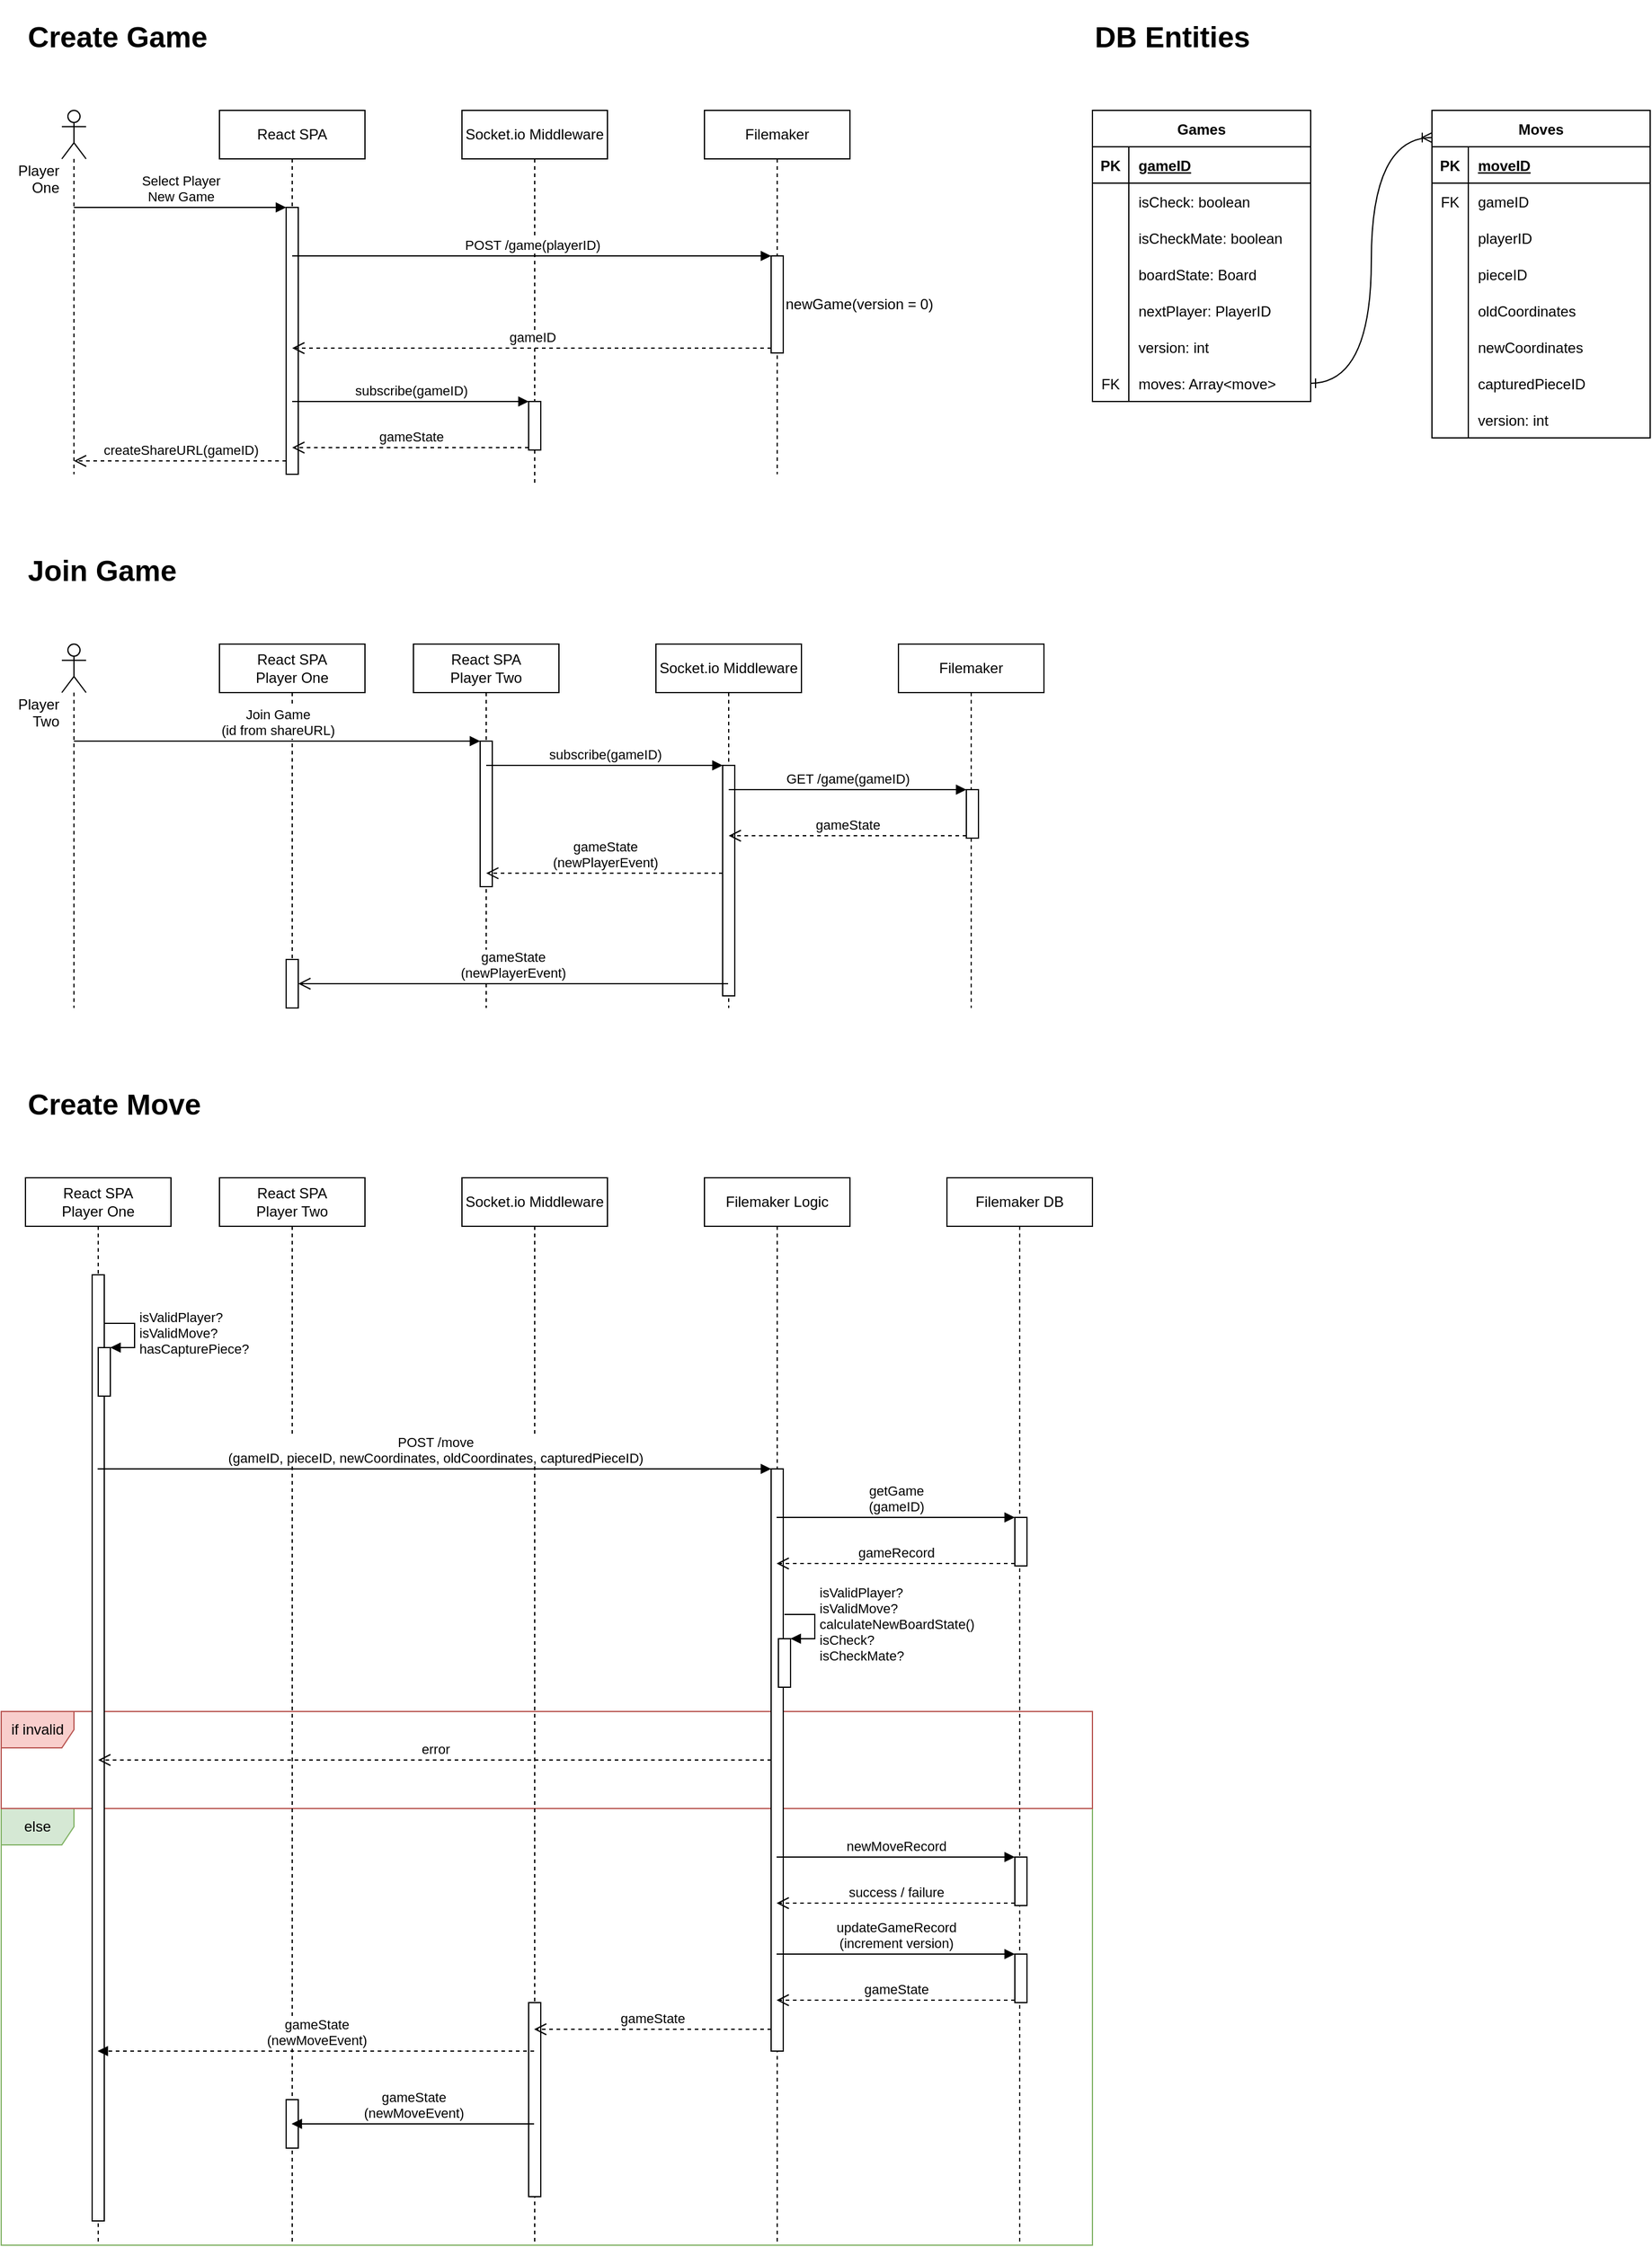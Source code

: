 <mxfile version="13.6.2" type="device"><diagram id="u68aAkzezp6ZDhjZ_FLp" name="Page-1"><mxGraphModel dx="1581" dy="1167" grid="1" gridSize="10" guides="1" tooltips="1" connect="1" arrows="1" fold="1" page="1" pageScale="1" pageWidth="3300" pageHeight="4681" math="0" shadow="0" extFonts="Permanent Marker^https://fonts.googleapis.com/css?family=Permanent+Marker"><root><mxCell id="0"/><mxCell id="1" parent="0"/><mxCell id="Ff6vBwxpSqZFem_qilDX-111" value="Games" style="shape=table;startSize=30;container=1;collapsible=1;childLayout=tableLayout;fixedRows=1;rowLines=0;fontStyle=1;align=center;resizeLast=1;fillColor=#ffffff;" vertex="1" parent="1"><mxGeometry x="960" y="120" width="180" height="240" as="geometry"/></mxCell><mxCell id="Ff6vBwxpSqZFem_qilDX-112" value="" style="shape=partialRectangle;collapsible=0;dropTarget=0;pointerEvents=0;fillColor=none;top=0;left=0;bottom=1;right=0;points=[[0,0.5],[1,0.5]];portConstraint=eastwest;" vertex="1" parent="Ff6vBwxpSqZFem_qilDX-111"><mxGeometry y="30" width="180" height="30" as="geometry"/></mxCell><mxCell id="Ff6vBwxpSqZFem_qilDX-113" value="PK" style="shape=partialRectangle;connectable=0;fillColor=none;top=0;left=0;bottom=0;right=0;fontStyle=1;overflow=hidden;" vertex="1" parent="Ff6vBwxpSqZFem_qilDX-112"><mxGeometry width="30" height="30" as="geometry"/></mxCell><mxCell id="Ff6vBwxpSqZFem_qilDX-114" value="gameID" style="shape=partialRectangle;connectable=0;fillColor=none;top=0;left=0;bottom=0;right=0;align=left;spacingLeft=6;fontStyle=5;overflow=hidden;" vertex="1" parent="Ff6vBwxpSqZFem_qilDX-112"><mxGeometry x="30" width="150" height="30" as="geometry"/></mxCell><mxCell id="Ff6vBwxpSqZFem_qilDX-115" value="" style="shape=partialRectangle;collapsible=0;dropTarget=0;pointerEvents=0;fillColor=none;top=0;left=0;bottom=0;right=0;points=[[0,0.5],[1,0.5]];portConstraint=eastwest;" vertex="1" parent="Ff6vBwxpSqZFem_qilDX-111"><mxGeometry y="60" width="180" height="30" as="geometry"/></mxCell><mxCell id="Ff6vBwxpSqZFem_qilDX-116" value="" style="shape=partialRectangle;connectable=0;fillColor=none;top=0;left=0;bottom=0;right=0;editable=1;overflow=hidden;" vertex="1" parent="Ff6vBwxpSqZFem_qilDX-115"><mxGeometry width="30" height="30" as="geometry"/></mxCell><mxCell id="Ff6vBwxpSqZFem_qilDX-117" value="isCheck: boolean" style="shape=partialRectangle;connectable=0;fillColor=none;top=0;left=0;bottom=0;right=0;align=left;spacingLeft=6;overflow=hidden;" vertex="1" parent="Ff6vBwxpSqZFem_qilDX-115"><mxGeometry x="30" width="150" height="30" as="geometry"/></mxCell><mxCell id="Ff6vBwxpSqZFem_qilDX-118" value="" style="shape=partialRectangle;collapsible=0;dropTarget=0;pointerEvents=0;fillColor=none;top=0;left=0;bottom=0;right=0;points=[[0,0.5],[1,0.5]];portConstraint=eastwest;" vertex="1" parent="Ff6vBwxpSqZFem_qilDX-111"><mxGeometry y="90" width="180" height="30" as="geometry"/></mxCell><mxCell id="Ff6vBwxpSqZFem_qilDX-119" value="" style="shape=partialRectangle;connectable=0;fillColor=none;top=0;left=0;bottom=0;right=0;editable=1;overflow=hidden;" vertex="1" parent="Ff6vBwxpSqZFem_qilDX-118"><mxGeometry width="30" height="30" as="geometry"/></mxCell><mxCell id="Ff6vBwxpSqZFem_qilDX-120" value="isCheckMate: boolean" style="shape=partialRectangle;connectable=0;fillColor=none;top=0;left=0;bottom=0;right=0;align=left;spacingLeft=6;overflow=hidden;" vertex="1" parent="Ff6vBwxpSqZFem_qilDX-118"><mxGeometry x="30" width="150" height="30" as="geometry"/></mxCell><mxCell id="Ff6vBwxpSqZFem_qilDX-121" value="" style="shape=partialRectangle;collapsible=0;dropTarget=0;pointerEvents=0;fillColor=none;top=0;left=0;bottom=0;right=0;points=[[0,0.5],[1,0.5]];portConstraint=eastwest;" vertex="1" parent="Ff6vBwxpSqZFem_qilDX-111"><mxGeometry y="120" width="180" height="30" as="geometry"/></mxCell><mxCell id="Ff6vBwxpSqZFem_qilDX-122" value="" style="shape=partialRectangle;connectable=0;fillColor=none;top=0;left=0;bottom=0;right=0;editable=1;overflow=hidden;" vertex="1" parent="Ff6vBwxpSqZFem_qilDX-121"><mxGeometry width="30" height="30" as="geometry"/></mxCell><mxCell id="Ff6vBwxpSqZFem_qilDX-123" value="boardState: Board" style="shape=partialRectangle;connectable=0;fillColor=none;top=0;left=0;bottom=0;right=0;align=left;spacingLeft=6;overflow=hidden;" vertex="1" parent="Ff6vBwxpSqZFem_qilDX-121"><mxGeometry x="30" width="150" height="30" as="geometry"/></mxCell><mxCell id="Ff6vBwxpSqZFem_qilDX-125" value="" style="shape=partialRectangle;collapsible=0;dropTarget=0;pointerEvents=0;fillColor=none;top=0;left=0;bottom=0;right=0;points=[[0,0.5],[1,0.5]];portConstraint=eastwest;" vertex="1" parent="Ff6vBwxpSqZFem_qilDX-111"><mxGeometry y="150" width="180" height="30" as="geometry"/></mxCell><mxCell id="Ff6vBwxpSqZFem_qilDX-126" value="" style="shape=partialRectangle;connectable=0;fillColor=none;top=0;left=0;bottom=0;right=0;editable=1;overflow=hidden;" vertex="1" parent="Ff6vBwxpSqZFem_qilDX-125"><mxGeometry width="30" height="30" as="geometry"/></mxCell><mxCell id="Ff6vBwxpSqZFem_qilDX-127" value="nextPlayer: PlayerID" style="shape=partialRectangle;connectable=0;fillColor=none;top=0;left=0;bottom=0;right=0;align=left;spacingLeft=6;overflow=hidden;" vertex="1" parent="Ff6vBwxpSqZFem_qilDX-125"><mxGeometry x="30" width="150" height="30" as="geometry"/></mxCell><mxCell id="Ff6vBwxpSqZFem_qilDX-128" value="" style="shape=partialRectangle;collapsible=0;dropTarget=0;pointerEvents=0;fillColor=none;top=0;left=0;bottom=0;right=0;points=[[0,0.5],[1,0.5]];portConstraint=eastwest;" vertex="1" parent="Ff6vBwxpSqZFem_qilDX-111"><mxGeometry y="180" width="180" height="30" as="geometry"/></mxCell><mxCell id="Ff6vBwxpSqZFem_qilDX-129" value="" style="shape=partialRectangle;connectable=0;fillColor=none;top=0;left=0;bottom=0;right=0;editable=1;overflow=hidden;" vertex="1" parent="Ff6vBwxpSqZFem_qilDX-128"><mxGeometry width="30" height="30" as="geometry"/></mxCell><mxCell id="Ff6vBwxpSqZFem_qilDX-130" value="version: int" style="shape=partialRectangle;connectable=0;fillColor=none;top=0;left=0;bottom=0;right=0;align=left;spacingLeft=6;overflow=hidden;" vertex="1" parent="Ff6vBwxpSqZFem_qilDX-128"><mxGeometry x="30" width="150" height="30" as="geometry"/></mxCell><mxCell id="Ff6vBwxpSqZFem_qilDX-150" value="" style="shape=partialRectangle;collapsible=0;dropTarget=0;pointerEvents=0;fillColor=none;top=0;left=0;bottom=0;right=0;points=[[0,0.5],[1,0.5]];portConstraint=eastwest;" vertex="1" parent="Ff6vBwxpSqZFem_qilDX-111"><mxGeometry y="210" width="180" height="30" as="geometry"/></mxCell><mxCell id="Ff6vBwxpSqZFem_qilDX-151" value="FK" style="shape=partialRectangle;connectable=0;fillColor=none;top=0;left=0;bottom=0;right=0;editable=1;overflow=hidden;" vertex="1" parent="Ff6vBwxpSqZFem_qilDX-150"><mxGeometry width="30" height="30" as="geometry"/></mxCell><mxCell id="Ff6vBwxpSqZFem_qilDX-152" value="moves: Array&lt;move&gt;" style="shape=partialRectangle;connectable=0;fillColor=none;top=0;left=0;bottom=0;right=0;align=left;spacingLeft=6;overflow=hidden;" vertex="1" parent="Ff6vBwxpSqZFem_qilDX-150"><mxGeometry x="30" width="150" height="30" as="geometry"/></mxCell><mxCell id="Ff6vBwxpSqZFem_qilDX-131" value="Moves" style="shape=table;startSize=30;container=1;collapsible=1;childLayout=tableLayout;fixedRows=1;rowLines=0;fontStyle=1;align=center;resizeLast=1;fillColor=#ffffff;" vertex="1" parent="1"><mxGeometry x="1240" y="120" width="180" height="270" as="geometry"/></mxCell><mxCell id="Ff6vBwxpSqZFem_qilDX-132" value="" style="shape=partialRectangle;collapsible=0;dropTarget=0;pointerEvents=0;fillColor=none;top=0;left=0;bottom=1;right=0;points=[[0,0.5],[1,0.5]];portConstraint=eastwest;" vertex="1" parent="Ff6vBwxpSqZFem_qilDX-131"><mxGeometry y="30" width="180" height="30" as="geometry"/></mxCell><mxCell id="Ff6vBwxpSqZFem_qilDX-133" value="PK" style="shape=partialRectangle;connectable=0;fillColor=none;top=0;left=0;bottom=0;right=0;fontStyle=1;overflow=hidden;" vertex="1" parent="Ff6vBwxpSqZFem_qilDX-132"><mxGeometry width="30" height="30" as="geometry"/></mxCell><mxCell id="Ff6vBwxpSqZFem_qilDX-134" value="moveID" style="shape=partialRectangle;connectable=0;fillColor=none;top=0;left=0;bottom=0;right=0;align=left;spacingLeft=6;fontStyle=5;overflow=hidden;" vertex="1" parent="Ff6vBwxpSqZFem_qilDX-132"><mxGeometry x="30" width="150" height="30" as="geometry"/></mxCell><mxCell id="Ff6vBwxpSqZFem_qilDX-135" value="" style="shape=partialRectangle;collapsible=0;dropTarget=0;pointerEvents=0;fillColor=none;top=0;left=0;bottom=0;right=0;points=[[0,0.5],[1,0.5]];portConstraint=eastwest;" vertex="1" parent="Ff6vBwxpSqZFem_qilDX-131"><mxGeometry y="60" width="180" height="30" as="geometry"/></mxCell><mxCell id="Ff6vBwxpSqZFem_qilDX-136" value="FK" style="shape=partialRectangle;connectable=0;fillColor=none;top=0;left=0;bottom=0;right=0;editable=1;overflow=hidden;" vertex="1" parent="Ff6vBwxpSqZFem_qilDX-135"><mxGeometry width="30" height="30" as="geometry"/></mxCell><mxCell id="Ff6vBwxpSqZFem_qilDX-137" value="gameID" style="shape=partialRectangle;connectable=0;fillColor=none;top=0;left=0;bottom=0;right=0;align=left;spacingLeft=6;overflow=hidden;" vertex="1" parent="Ff6vBwxpSqZFem_qilDX-135"><mxGeometry x="30" width="150" height="30" as="geometry"/></mxCell><mxCell id="Ff6vBwxpSqZFem_qilDX-138" value="" style="shape=partialRectangle;collapsible=0;dropTarget=0;pointerEvents=0;fillColor=none;top=0;left=0;bottom=0;right=0;points=[[0,0.5],[1,0.5]];portConstraint=eastwest;" vertex="1" parent="Ff6vBwxpSqZFem_qilDX-131"><mxGeometry y="90" width="180" height="30" as="geometry"/></mxCell><mxCell id="Ff6vBwxpSqZFem_qilDX-139" value="" style="shape=partialRectangle;connectable=0;fillColor=none;top=0;left=0;bottom=0;right=0;editable=1;overflow=hidden;" vertex="1" parent="Ff6vBwxpSqZFem_qilDX-138"><mxGeometry width="30" height="30" as="geometry"/></mxCell><mxCell id="Ff6vBwxpSqZFem_qilDX-140" value="playerID" style="shape=partialRectangle;connectable=0;fillColor=none;top=0;left=0;bottom=0;right=0;align=left;spacingLeft=6;overflow=hidden;" vertex="1" parent="Ff6vBwxpSqZFem_qilDX-138"><mxGeometry x="30" width="150" height="30" as="geometry"/></mxCell><mxCell id="Ff6vBwxpSqZFem_qilDX-141" value="" style="shape=partialRectangle;collapsible=0;dropTarget=0;pointerEvents=0;fillColor=none;top=0;left=0;bottom=0;right=0;points=[[0,0.5],[1,0.5]];portConstraint=eastwest;" vertex="1" parent="Ff6vBwxpSqZFem_qilDX-131"><mxGeometry y="120" width="180" height="30" as="geometry"/></mxCell><mxCell id="Ff6vBwxpSqZFem_qilDX-142" value="" style="shape=partialRectangle;connectable=0;fillColor=none;top=0;left=0;bottom=0;right=0;editable=1;overflow=hidden;" vertex="1" parent="Ff6vBwxpSqZFem_qilDX-141"><mxGeometry width="30" height="30" as="geometry"/></mxCell><mxCell id="Ff6vBwxpSqZFem_qilDX-143" value="pieceID" style="shape=partialRectangle;connectable=0;fillColor=none;top=0;left=0;bottom=0;right=0;align=left;spacingLeft=6;overflow=hidden;" vertex="1" parent="Ff6vBwxpSqZFem_qilDX-141"><mxGeometry x="30" width="150" height="30" as="geometry"/></mxCell><mxCell id="Ff6vBwxpSqZFem_qilDX-144" value="" style="shape=partialRectangle;collapsible=0;dropTarget=0;pointerEvents=0;fillColor=none;top=0;left=0;bottom=0;right=0;points=[[0,0.5],[1,0.5]];portConstraint=eastwest;" vertex="1" parent="Ff6vBwxpSqZFem_qilDX-131"><mxGeometry y="150" width="180" height="30" as="geometry"/></mxCell><mxCell id="Ff6vBwxpSqZFem_qilDX-145" value="" style="shape=partialRectangle;connectable=0;fillColor=none;top=0;left=0;bottom=0;right=0;editable=1;overflow=hidden;" vertex="1" parent="Ff6vBwxpSqZFem_qilDX-144"><mxGeometry width="30" height="30" as="geometry"/></mxCell><mxCell id="Ff6vBwxpSqZFem_qilDX-146" value="oldCoordinates" style="shape=partialRectangle;connectable=0;fillColor=none;top=0;left=0;bottom=0;right=0;align=left;spacingLeft=6;overflow=hidden;" vertex="1" parent="Ff6vBwxpSqZFem_qilDX-144"><mxGeometry x="30" width="150" height="30" as="geometry"/></mxCell><mxCell id="Ff6vBwxpSqZFem_qilDX-147" value="" style="shape=partialRectangle;collapsible=0;dropTarget=0;pointerEvents=0;fillColor=none;top=0;left=0;bottom=0;right=0;points=[[0,0.5],[1,0.5]];portConstraint=eastwest;" vertex="1" parent="Ff6vBwxpSqZFem_qilDX-131"><mxGeometry y="180" width="180" height="30" as="geometry"/></mxCell><mxCell id="Ff6vBwxpSqZFem_qilDX-148" value="" style="shape=partialRectangle;connectable=0;fillColor=none;top=0;left=0;bottom=0;right=0;editable=1;overflow=hidden;" vertex="1" parent="Ff6vBwxpSqZFem_qilDX-147"><mxGeometry width="30" height="30" as="geometry"/></mxCell><mxCell id="Ff6vBwxpSqZFem_qilDX-149" value="newCoordinates" style="shape=partialRectangle;connectable=0;fillColor=none;top=0;left=0;bottom=0;right=0;align=left;spacingLeft=6;overflow=hidden;" vertex="1" parent="Ff6vBwxpSqZFem_qilDX-147"><mxGeometry x="30" width="150" height="30" as="geometry"/></mxCell><mxCell id="Ff6vBwxpSqZFem_qilDX-153" value="" style="shape=partialRectangle;collapsible=0;dropTarget=0;pointerEvents=0;fillColor=none;top=0;left=0;bottom=0;right=0;points=[[0,0.5],[1,0.5]];portConstraint=eastwest;" vertex="1" parent="Ff6vBwxpSqZFem_qilDX-131"><mxGeometry y="210" width="180" height="30" as="geometry"/></mxCell><mxCell id="Ff6vBwxpSqZFem_qilDX-154" value="" style="shape=partialRectangle;connectable=0;fillColor=none;top=0;left=0;bottom=0;right=0;editable=1;overflow=hidden;" vertex="1" parent="Ff6vBwxpSqZFem_qilDX-153"><mxGeometry width="30" height="30" as="geometry"/></mxCell><mxCell id="Ff6vBwxpSqZFem_qilDX-155" value="capturedPieceID" style="shape=partialRectangle;connectable=0;fillColor=none;top=0;left=0;bottom=0;right=0;align=left;spacingLeft=6;overflow=hidden;" vertex="1" parent="Ff6vBwxpSqZFem_qilDX-153"><mxGeometry x="30" width="150" height="30" as="geometry"/></mxCell><mxCell id="Ff6vBwxpSqZFem_qilDX-157" value="" style="shape=partialRectangle;collapsible=0;dropTarget=0;pointerEvents=0;fillColor=none;top=0;left=0;bottom=0;right=0;points=[[0,0.5],[1,0.5]];portConstraint=eastwest;" vertex="1" parent="Ff6vBwxpSqZFem_qilDX-131"><mxGeometry y="240" width="180" height="30" as="geometry"/></mxCell><mxCell id="Ff6vBwxpSqZFem_qilDX-158" value="" style="shape=partialRectangle;connectable=0;fillColor=none;top=0;left=0;bottom=0;right=0;editable=1;overflow=hidden;" vertex="1" parent="Ff6vBwxpSqZFem_qilDX-157"><mxGeometry width="30" height="30" as="geometry"/></mxCell><mxCell id="Ff6vBwxpSqZFem_qilDX-159" value="version: int" style="shape=partialRectangle;connectable=0;fillColor=none;top=0;left=0;bottom=0;right=0;align=left;spacingLeft=6;overflow=hidden;" vertex="1" parent="Ff6vBwxpSqZFem_qilDX-157"><mxGeometry x="30" width="150" height="30" as="geometry"/></mxCell><mxCell id="Ff6vBwxpSqZFem_qilDX-110" value="else" style="shape=umlFrame;whiteSpace=wrap;html=1;fillColor=#d5e8d4;align=center;strokeColor=#82b366;" vertex="1" parent="1"><mxGeometry x="60" y="1520" width="900" height="360" as="geometry"/></mxCell><mxCell id="Ff6vBwxpSqZFem_qilDX-108" value="if invalid" style="shape=umlFrame;whiteSpace=wrap;html=1;fillColor=#f8cecc;align=center;strokeColor=#b85450;" vertex="1" parent="1"><mxGeometry x="60" y="1440" width="900" height="80" as="geometry"/></mxCell><mxCell id="tN6FvBeAVqfyg2HhJDHl-39" value="&lt;h1&gt;Create Game&lt;/h1&gt;" style="text;html=1;strokeColor=none;fillColor=none;align=left;verticalAlign=middle;whiteSpace=wrap;rounded=0;" parent="1" vertex="1"><mxGeometry x="80" y="40" width="160" height="40" as="geometry"/></mxCell><mxCell id="Ff6vBwxpSqZFem_qilDX-1" value="Player One" style="shape=umlLifeline;participant=umlActor;perimeter=lifelinePerimeter;whiteSpace=wrap;html=1;container=1;collapsible=0;recursiveResize=0;verticalAlign=top;spacingTop=36;outlineConnect=0;labelPosition=left;verticalLabelPosition=middle;align=right;" vertex="1" parent="1"><mxGeometry x="110" y="120" width="20" height="300" as="geometry"/></mxCell><mxCell id="Ff6vBwxpSqZFem_qilDX-2" value="React SPA" style="shape=umlLifeline;perimeter=lifelinePerimeter;whiteSpace=wrap;html=1;container=1;collapsible=0;recursiveResize=0;outlineConnect=0;" vertex="1" parent="1"><mxGeometry x="240" y="120" width="120" height="300" as="geometry"/></mxCell><mxCell id="Ff6vBwxpSqZFem_qilDX-21" value="" style="html=1;points=[];perimeter=orthogonalPerimeter;" vertex="1" parent="Ff6vBwxpSqZFem_qilDX-2"><mxGeometry x="55" y="80" width="10" height="220" as="geometry"/></mxCell><mxCell id="Ff6vBwxpSqZFem_qilDX-3" value="Socket.io Middleware" style="shape=umlLifeline;perimeter=lifelinePerimeter;whiteSpace=wrap;html=1;container=1;collapsible=0;recursiveResize=0;outlineConnect=0;" vertex="1" parent="1"><mxGeometry x="440" y="120" width="120" height="310" as="geometry"/></mxCell><mxCell id="Ff6vBwxpSqZFem_qilDX-37" value="" style="html=1;points=[];perimeter=orthogonalPerimeter;align=center;" vertex="1" parent="Ff6vBwxpSqZFem_qilDX-3"><mxGeometry x="55" y="240" width="10" height="40" as="geometry"/></mxCell><mxCell id="Ff6vBwxpSqZFem_qilDX-4" value="Filemaker" style="shape=umlLifeline;perimeter=lifelinePerimeter;whiteSpace=wrap;html=1;container=1;collapsible=0;recursiveResize=0;outlineConnect=0;" vertex="1" parent="1"><mxGeometry x="640" y="120" width="120" height="300" as="geometry"/></mxCell><mxCell id="Ff6vBwxpSqZFem_qilDX-10" value="newGame(version = 0)" style="html=1;points=[];perimeter=orthogonalPerimeter;align=left;labelPosition=right;verticalLabelPosition=middle;verticalAlign=middle;" vertex="1" parent="Ff6vBwxpSqZFem_qilDX-4"><mxGeometry x="55" y="120" width="10" height="80" as="geometry"/></mxCell><mxCell id="Ff6vBwxpSqZFem_qilDX-11" value="POST /game(playerID)" style="html=1;verticalAlign=bottom;endArrow=block;entryX=0;entryY=0;" edge="1" target="Ff6vBwxpSqZFem_qilDX-10" parent="1" source="Ff6vBwxpSqZFem_qilDX-2"><mxGeometry relative="1" as="geometry"><mxPoint x="430" y="240" as="sourcePoint"/></mxGeometry></mxCell><mxCell id="Ff6vBwxpSqZFem_qilDX-12" value="gameID" style="html=1;verticalAlign=bottom;endArrow=open;dashed=1;endSize=8;exitX=0;exitY=0.95;" edge="1" source="Ff6vBwxpSqZFem_qilDX-10" parent="1" target="Ff6vBwxpSqZFem_qilDX-2"><mxGeometry relative="1" as="geometry"><mxPoint x="430" y="276" as="targetPoint"/></mxGeometry></mxCell><mxCell id="Ff6vBwxpSqZFem_qilDX-22" value="Select Player&lt;br&gt;New Game" style="html=1;verticalAlign=bottom;endArrow=block;entryX=0;entryY=0;" edge="1" target="Ff6vBwxpSqZFem_qilDX-21" parent="1" source="Ff6vBwxpSqZFem_qilDX-1"><mxGeometry relative="1" as="geometry"><mxPoint x="225" y="210" as="sourcePoint"/></mxGeometry></mxCell><mxCell id="Ff6vBwxpSqZFem_qilDX-23" value="createShareURL(gameID)" style="html=1;verticalAlign=bottom;endArrow=open;dashed=1;endSize=8;exitX=0;exitY=0.95;" edge="1" source="Ff6vBwxpSqZFem_qilDX-21" parent="1" target="Ff6vBwxpSqZFem_qilDX-1"><mxGeometry relative="1" as="geometry"><mxPoint x="225" y="286" as="targetPoint"/></mxGeometry></mxCell><mxCell id="Ff6vBwxpSqZFem_qilDX-26" value="&lt;h1&gt;Join Game&lt;/h1&gt;" style="text;html=1;strokeColor=none;fillColor=none;align=left;verticalAlign=middle;whiteSpace=wrap;rounded=0;" vertex="1" parent="1"><mxGeometry x="80" y="480" width="160" height="40" as="geometry"/></mxCell><mxCell id="Ff6vBwxpSqZFem_qilDX-27" value="Player Two" style="shape=umlLifeline;participant=umlActor;perimeter=lifelinePerimeter;whiteSpace=wrap;html=1;container=1;collapsible=0;recursiveResize=0;verticalAlign=top;spacingTop=36;outlineConnect=0;labelPosition=left;verticalLabelPosition=middle;align=right;" vertex="1" parent="1"><mxGeometry x="110" y="560" width="20" height="300" as="geometry"/></mxCell><mxCell id="Ff6vBwxpSqZFem_qilDX-28" value="React SPA&lt;br&gt;Player One" style="shape=umlLifeline;perimeter=lifelinePerimeter;whiteSpace=wrap;html=1;container=1;collapsible=0;recursiveResize=0;outlineConnect=0;" vertex="1" parent="1"><mxGeometry x="240" y="560" width="120" height="300" as="geometry"/></mxCell><mxCell id="Ff6vBwxpSqZFem_qilDX-63" value="" style="html=1;points=[];perimeter=orthogonalPerimeter;" vertex="1" parent="Ff6vBwxpSqZFem_qilDX-28"><mxGeometry x="55" y="260" width="10" height="40" as="geometry"/></mxCell><mxCell id="Ff6vBwxpSqZFem_qilDX-30" value="Socket.io Middleware" style="shape=umlLifeline;perimeter=lifelinePerimeter;whiteSpace=wrap;html=1;container=1;collapsible=0;recursiveResize=0;outlineConnect=0;" vertex="1" parent="1"><mxGeometry x="600" y="560" width="120" height="300" as="geometry"/></mxCell><mxCell id="Ff6vBwxpSqZFem_qilDX-64" value="" style="html=1;points=[];perimeter=orthogonalPerimeter;align=center;" vertex="1" parent="Ff6vBwxpSqZFem_qilDX-30"><mxGeometry x="55" y="100" width="10" height="190" as="geometry"/></mxCell><mxCell id="Ff6vBwxpSqZFem_qilDX-31" value="Filemaker" style="shape=umlLifeline;perimeter=lifelinePerimeter;whiteSpace=wrap;html=1;container=1;collapsible=0;recursiveResize=0;outlineConnect=0;" vertex="1" parent="1"><mxGeometry x="800" y="560" width="120" height="300" as="geometry"/></mxCell><mxCell id="Ff6vBwxpSqZFem_qilDX-71" value="" style="html=1;points=[];perimeter=orthogonalPerimeter;fillColor=#ffffff;align=center;" vertex="1" parent="Ff6vBwxpSqZFem_qilDX-31"><mxGeometry x="56" y="120" width="10" height="40" as="geometry"/></mxCell><mxCell id="Ff6vBwxpSqZFem_qilDX-35" value="Join Game&lt;br&gt;(id from shareURL)" style="html=1;verticalAlign=bottom;endArrow=block;entryX=0;entryY=0;" edge="1" parent="1" source="Ff6vBwxpSqZFem_qilDX-27" target="Ff6vBwxpSqZFem_qilDX-29"><mxGeometry relative="1" as="geometry"><mxPoint x="225" y="650" as="sourcePoint"/></mxGeometry></mxCell><mxCell id="Ff6vBwxpSqZFem_qilDX-38" value="subscribe(gameID)" style="html=1;verticalAlign=bottom;endArrow=block;entryX=0;entryY=0;" edge="1" target="Ff6vBwxpSqZFem_qilDX-37" parent="1" source="Ff6vBwxpSqZFem_qilDX-2"><mxGeometry relative="1" as="geometry"><mxPoint x="426" y="350" as="sourcePoint"/></mxGeometry></mxCell><mxCell id="Ff6vBwxpSqZFem_qilDX-39" value="gameState" style="html=1;verticalAlign=bottom;endArrow=open;dashed=1;endSize=8;exitX=0;exitY=0.95;" edge="1" source="Ff6vBwxpSqZFem_qilDX-37" parent="1" target="Ff6vBwxpSqZFem_qilDX-2"><mxGeometry relative="1" as="geometry"><mxPoint x="426" y="426" as="targetPoint"/></mxGeometry></mxCell><mxCell id="Ff6vBwxpSqZFem_qilDX-46" value="&lt;h1&gt;Create Move&lt;/h1&gt;" style="text;html=1;strokeColor=none;fillColor=none;align=left;verticalAlign=middle;whiteSpace=wrap;rounded=0;" vertex="1" parent="1"><mxGeometry x="80" y="920" width="160" height="40" as="geometry"/></mxCell><mxCell id="Ff6vBwxpSqZFem_qilDX-48" value="React SPA&lt;br&gt;Player One" style="shape=umlLifeline;perimeter=lifelinePerimeter;whiteSpace=wrap;html=1;container=1;collapsible=0;recursiveResize=0;outlineConnect=0;" vertex="1" parent="1"><mxGeometry x="80" y="1000" width="120" height="880" as="geometry"/></mxCell><mxCell id="Ff6vBwxpSqZFem_qilDX-85" value="" style="html=1;points=[];perimeter=orthogonalPerimeter;fillColor=#ffffff;align=center;" vertex="1" parent="Ff6vBwxpSqZFem_qilDX-48"><mxGeometry x="55" y="80" width="10" height="780" as="geometry"/></mxCell><mxCell id="Ff6vBwxpSqZFem_qilDX-104" value="" style="html=1;points=[];perimeter=orthogonalPerimeter;fillColor=#ffffff;align=center;" vertex="1" parent="Ff6vBwxpSqZFem_qilDX-48"><mxGeometry x="60" y="140" width="10" height="40" as="geometry"/></mxCell><mxCell id="Ff6vBwxpSqZFem_qilDX-105" value="isValidPlayer?&lt;br&gt;isValidMove?&lt;br&gt;hasCapturePiece?" style="edgeStyle=orthogonalEdgeStyle;html=1;align=left;spacingLeft=2;endArrow=block;rounded=0;entryX=1;entryY=0;" edge="1" target="Ff6vBwxpSqZFem_qilDX-104" parent="Ff6vBwxpSqZFem_qilDX-48"><mxGeometry relative="1" as="geometry"><mxPoint x="65" y="120" as="sourcePoint"/><Array as="points"><mxPoint x="90" y="120"/></Array></mxGeometry></mxCell><mxCell id="Ff6vBwxpSqZFem_qilDX-50" value="Socket.io Middleware" style="shape=umlLifeline;perimeter=lifelinePerimeter;whiteSpace=wrap;html=1;container=1;collapsible=0;recursiveResize=0;outlineConnect=0;" vertex="1" parent="1"><mxGeometry x="440" y="1000" width="120" height="880" as="geometry"/></mxCell><mxCell id="Ff6vBwxpSqZFem_qilDX-99" value="" style="html=1;points=[];perimeter=orthogonalPerimeter;fillColor=#ffffff;align=center;" vertex="1" parent="Ff6vBwxpSqZFem_qilDX-50"><mxGeometry x="55" y="680" width="10" height="160" as="geometry"/></mxCell><mxCell id="Ff6vBwxpSqZFem_qilDX-52" value="Filemaker DB" style="shape=umlLifeline;perimeter=lifelinePerimeter;whiteSpace=wrap;html=1;container=1;collapsible=0;recursiveResize=0;outlineConnect=0;" vertex="1" parent="1"><mxGeometry x="840" y="1000" width="120" height="880" as="geometry"/></mxCell><mxCell id="Ff6vBwxpSqZFem_qilDX-76" value="" style="html=1;points=[];perimeter=orthogonalPerimeter;fillColor=#ffffff;align=center;" vertex="1" parent="Ff6vBwxpSqZFem_qilDX-52"><mxGeometry x="56" y="280" width="10" height="40" as="geometry"/></mxCell><mxCell id="Ff6vBwxpSqZFem_qilDX-92" value="" style="html=1;points=[];perimeter=orthogonalPerimeter;fillColor=#ffffff;align=center;" vertex="1" parent="Ff6vBwxpSqZFem_qilDX-52"><mxGeometry x="56" y="560" width="10" height="40" as="geometry"/></mxCell><mxCell id="Ff6vBwxpSqZFem_qilDX-95" value="" style="html=1;points=[];perimeter=orthogonalPerimeter;fillColor=#ffffff;align=center;" vertex="1" parent="Ff6vBwxpSqZFem_qilDX-52"><mxGeometry x="56" y="640" width="10" height="40" as="geometry"/></mxCell><mxCell id="Ff6vBwxpSqZFem_qilDX-61" value="React SPA&lt;br&gt;Player Two" style="shape=umlLifeline;perimeter=lifelinePerimeter;whiteSpace=wrap;html=1;container=1;collapsible=0;recursiveResize=0;outlineConnect=0;" vertex="1" parent="1"><mxGeometry x="240" y="1000" width="120" height="880" as="geometry"/></mxCell><mxCell id="Ff6vBwxpSqZFem_qilDX-100" value="" style="html=1;points=[];perimeter=orthogonalPerimeter;fillColor=#ffffff;align=center;" vertex="1" parent="Ff6vBwxpSqZFem_qilDX-61"><mxGeometry x="55" y="760" width="10" height="40" as="geometry"/></mxCell><mxCell id="Ff6vBwxpSqZFem_qilDX-62" value="React SPA&lt;br&gt;Player Two" style="shape=umlLifeline;perimeter=lifelinePerimeter;whiteSpace=wrap;html=1;container=1;collapsible=0;recursiveResize=0;outlineConnect=0;" vertex="1" parent="1"><mxGeometry x="400" y="560" width="120" height="300" as="geometry"/></mxCell><mxCell id="Ff6vBwxpSqZFem_qilDX-29" value="" style="html=1;points=[];perimeter=orthogonalPerimeter;" vertex="1" parent="Ff6vBwxpSqZFem_qilDX-62"><mxGeometry x="55" y="80" width="10" height="120" as="geometry"/></mxCell><mxCell id="Ff6vBwxpSqZFem_qilDX-65" value="subscribe(gameID)" style="html=1;verticalAlign=bottom;endArrow=block;entryX=0;entryY=0;" edge="1" target="Ff6vBwxpSqZFem_qilDX-64" parent="1" source="Ff6vBwxpSqZFem_qilDX-62"><mxGeometry relative="1" as="geometry"><mxPoint x="540" y="650" as="sourcePoint"/></mxGeometry></mxCell><mxCell id="Ff6vBwxpSqZFem_qilDX-66" value="gameState&lt;br&gt;(newPlayerEvent)" style="html=1;verticalAlign=bottom;endArrow=open;endSize=8;entryX=1;entryY=0.5;entryDx=0;entryDy=0;entryPerimeter=0;" edge="1" source="Ff6vBwxpSqZFem_qilDX-30" parent="1" target="Ff6vBwxpSqZFem_qilDX-63"><mxGeometry relative="1" as="geometry"><mxPoint x="540" y="726" as="targetPoint"/></mxGeometry></mxCell><mxCell id="Ff6vBwxpSqZFem_qilDX-69" value="gameState&lt;br&gt;(newPlayerEvent)" style="html=1;verticalAlign=bottom;endArrow=open;endSize=8;exitX=0;exitY=0.468;exitDx=0;exitDy=0;exitPerimeter=0;dashed=1;" edge="1" parent="1" source="Ff6vBwxpSqZFem_qilDX-64" target="Ff6vBwxpSqZFem_qilDX-62"><mxGeometry relative="1" as="geometry"><mxPoint x="540" y="780" as="targetPoint"/><mxPoint x="625" y="850.5" as="sourcePoint"/></mxGeometry></mxCell><mxCell id="Ff6vBwxpSqZFem_qilDX-72" value="GET /game(gameID)" style="html=1;verticalAlign=bottom;endArrow=block;entryX=0;entryY=0;" edge="1" target="Ff6vBwxpSqZFem_qilDX-71" parent="1" source="Ff6vBwxpSqZFem_qilDX-30"><mxGeometry relative="1" as="geometry"><mxPoint x="786" y="680" as="sourcePoint"/></mxGeometry></mxCell><mxCell id="Ff6vBwxpSqZFem_qilDX-73" value="gameState" style="html=1;verticalAlign=bottom;endArrow=open;dashed=1;endSize=8;exitX=0;exitY=0.95;" edge="1" source="Ff6vBwxpSqZFem_qilDX-71" parent="1" target="Ff6vBwxpSqZFem_qilDX-30"><mxGeometry relative="1" as="geometry"><mxPoint x="786" y="756" as="targetPoint"/></mxGeometry></mxCell><mxCell id="Ff6vBwxpSqZFem_qilDX-81" value="Filemaker Logic" style="shape=umlLifeline;perimeter=lifelinePerimeter;whiteSpace=wrap;html=1;container=1;collapsible=0;recursiveResize=0;outlineConnect=0;" vertex="1" parent="1"><mxGeometry x="640" y="1000" width="120" height="880" as="geometry"/></mxCell><mxCell id="Ff6vBwxpSqZFem_qilDX-82" value="" style="html=1;points=[];perimeter=orthogonalPerimeter;fontFamily=Helvetica;fontSize=12;fontColor=#000000;align=center;strokeColor=#000000;fillColor=#ffffff;" vertex="1" parent="Ff6vBwxpSqZFem_qilDX-81"><mxGeometry x="55" y="240" width="10" height="480" as="geometry"/></mxCell><mxCell id="Ff6vBwxpSqZFem_qilDX-90" value="" style="html=1;points=[];perimeter=orthogonalPerimeter;fillColor=#ffffff;align=center;" vertex="1" parent="Ff6vBwxpSqZFem_qilDX-81"><mxGeometry x="61" y="380" width="10" height="40" as="geometry"/></mxCell><mxCell id="Ff6vBwxpSqZFem_qilDX-91" value="&lt;span style=&quot;background-color: rgb(255 , 255 , 255)&quot;&gt;isValidPlayer?&lt;br&gt;isValidMove?&lt;br&gt;&lt;/span&gt;calculateNewBoardState()&lt;span style=&quot;background-color: rgb(255 , 255 , 255)&quot;&gt;&lt;br&gt;isCheck?&lt;br&gt;isCheckMate?&lt;/span&gt;" style="edgeStyle=orthogonalEdgeStyle;html=1;align=left;spacingLeft=2;endArrow=block;rounded=0;entryX=1;entryY=0;" edge="1" target="Ff6vBwxpSqZFem_qilDX-90" parent="Ff6vBwxpSqZFem_qilDX-81"><mxGeometry relative="1" as="geometry"><mxPoint x="66" y="360" as="sourcePoint"/><Array as="points"><mxPoint x="91" y="360"/></Array></mxGeometry></mxCell><mxCell id="Ff6vBwxpSqZFem_qilDX-83" value="POST /move&lt;br&gt;(gameID, pieceID, newCoordinates, oldCoordinates, capturedPieceID)" style="html=1;verticalAlign=bottom;endArrow=block;entryX=0;entryY=0;" edge="1" parent="1" target="Ff6vBwxpSqZFem_qilDX-82"><mxGeometry relative="1" as="geometry"><mxPoint x="139.5" y="1240.0" as="sourcePoint"/></mxGeometry></mxCell><mxCell id="Ff6vBwxpSqZFem_qilDX-84" value="gameState" style="html=1;verticalAlign=bottom;endArrow=open;dashed=1;endSize=8;exitX=0;exitY=0.95;" edge="1" parent="1"><mxGeometry relative="1" as="geometry"><mxPoint x="499.5" y="1702" as="targetPoint"/><mxPoint x="695" y="1702" as="sourcePoint"/></mxGeometry></mxCell><mxCell id="Ff6vBwxpSqZFem_qilDX-78" value="gameRecord" style="html=1;verticalAlign=bottom;endArrow=open;dashed=1;endSize=8;exitX=0;exitY=0.95;" edge="1" source="Ff6vBwxpSqZFem_qilDX-76" parent="1"><mxGeometry relative="1" as="geometry"><mxPoint x="699.5" y="1318" as="targetPoint"/></mxGeometry></mxCell><mxCell id="Ff6vBwxpSqZFem_qilDX-77" value="getGame&lt;br&gt;(gameID)" style="html=1;verticalAlign=bottom;endArrow=block;entryX=0;entryY=0;" edge="1" target="Ff6vBwxpSqZFem_qilDX-76" parent="1"><mxGeometry relative="1" as="geometry"><mxPoint x="699.5" y="1280" as="sourcePoint"/></mxGeometry></mxCell><mxCell id="Ff6vBwxpSqZFem_qilDX-93" value="newMoveRecord" style="html=1;verticalAlign=bottom;endArrow=block;entryX=0;entryY=0;" edge="1" target="Ff6vBwxpSqZFem_qilDX-92" parent="1"><mxGeometry relative="1" as="geometry"><mxPoint x="699.5" y="1560" as="sourcePoint"/></mxGeometry></mxCell><mxCell id="Ff6vBwxpSqZFem_qilDX-94" value="success / failure" style="html=1;verticalAlign=bottom;endArrow=open;dashed=1;endSize=8;exitX=0;exitY=0.95;" edge="1" source="Ff6vBwxpSqZFem_qilDX-92" parent="1"><mxGeometry relative="1" as="geometry"><mxPoint x="699.5" y="1598" as="targetPoint"/></mxGeometry></mxCell><mxCell id="Ff6vBwxpSqZFem_qilDX-96" value="updateGameRecord&lt;br&gt;(increment version)" style="html=1;verticalAlign=bottom;endArrow=block;entryX=0;entryY=0;" edge="1" target="Ff6vBwxpSqZFem_qilDX-95" parent="1"><mxGeometry relative="1" as="geometry"><mxPoint x="699.5" y="1640" as="sourcePoint"/></mxGeometry></mxCell><mxCell id="Ff6vBwxpSqZFem_qilDX-97" value="gameState" style="html=1;verticalAlign=bottom;endArrow=open;dashed=1;endSize=8;exitX=0;exitY=0.95;" edge="1" source="Ff6vBwxpSqZFem_qilDX-95" parent="1"><mxGeometry relative="1" as="geometry"><mxPoint x="699.5" y="1678" as="targetPoint"/></mxGeometry></mxCell><mxCell id="Ff6vBwxpSqZFem_qilDX-102" value="gameState&lt;br&gt;(newMoveEvent)" style="html=1;verticalAlign=bottom;endArrow=block;dashed=1;" edge="1" parent="1"><mxGeometry relative="1" as="geometry"><mxPoint x="499.5" y="1720" as="sourcePoint"/><mxPoint x="139.5" y="1720" as="targetPoint"/><Array as="points"><mxPoint x="370" y="1720"/></Array></mxGeometry></mxCell><mxCell id="Ff6vBwxpSqZFem_qilDX-103" value="gameState&lt;br&gt;(newMoveEvent)" style="html=1;verticalAlign=bottom;endArrow=block;" edge="1" parent="1"><mxGeometry relative="1" as="geometry"><mxPoint x="499.5" y="1780" as="sourcePoint"/><mxPoint x="299.5" y="1780" as="targetPoint"/><Array as="points"><mxPoint x="430" y="1780"/></Array></mxGeometry></mxCell><mxCell id="Ff6vBwxpSqZFem_qilDX-109" value="error" style="html=1;verticalAlign=bottom;endArrow=open;dashed=1;endSize=8;" edge="1" parent="1" source="Ff6vBwxpSqZFem_qilDX-82" target="Ff6vBwxpSqZFem_qilDX-48"><mxGeometry relative="1" as="geometry"><mxPoint x="709.5" y="1608" as="targetPoint"/><mxPoint x="906" y="1608" as="sourcePoint"/><Array as="points"><mxPoint x="460" y="1480"/></Array></mxGeometry></mxCell><mxCell id="Ff6vBwxpSqZFem_qilDX-124" value="&lt;h1&gt;DB Entities&lt;/h1&gt;" style="text;html=1;strokeColor=none;fillColor=none;align=left;verticalAlign=middle;whiteSpace=wrap;rounded=0;" vertex="1" parent="1"><mxGeometry x="960" y="40" width="160" height="40" as="geometry"/></mxCell><mxCell id="Ff6vBwxpSqZFem_qilDX-156" style="edgeStyle=orthogonalEdgeStyle;orthogonalLoop=1;jettySize=auto;html=1;exitX=1;exitY=0.5;exitDx=0;exitDy=0;entryX=0;entryY=0.083;entryDx=0;entryDy=0;entryPerimeter=0;curved=1;startArrow=ERone;startFill=0;endArrow=ERoneToMany;endFill=0;" edge="1" parent="1" source="Ff6vBwxpSqZFem_qilDX-150" target="Ff6vBwxpSqZFem_qilDX-131"><mxGeometry relative="1" as="geometry"/></mxCell></root></mxGraphModel></diagram></mxfile>
